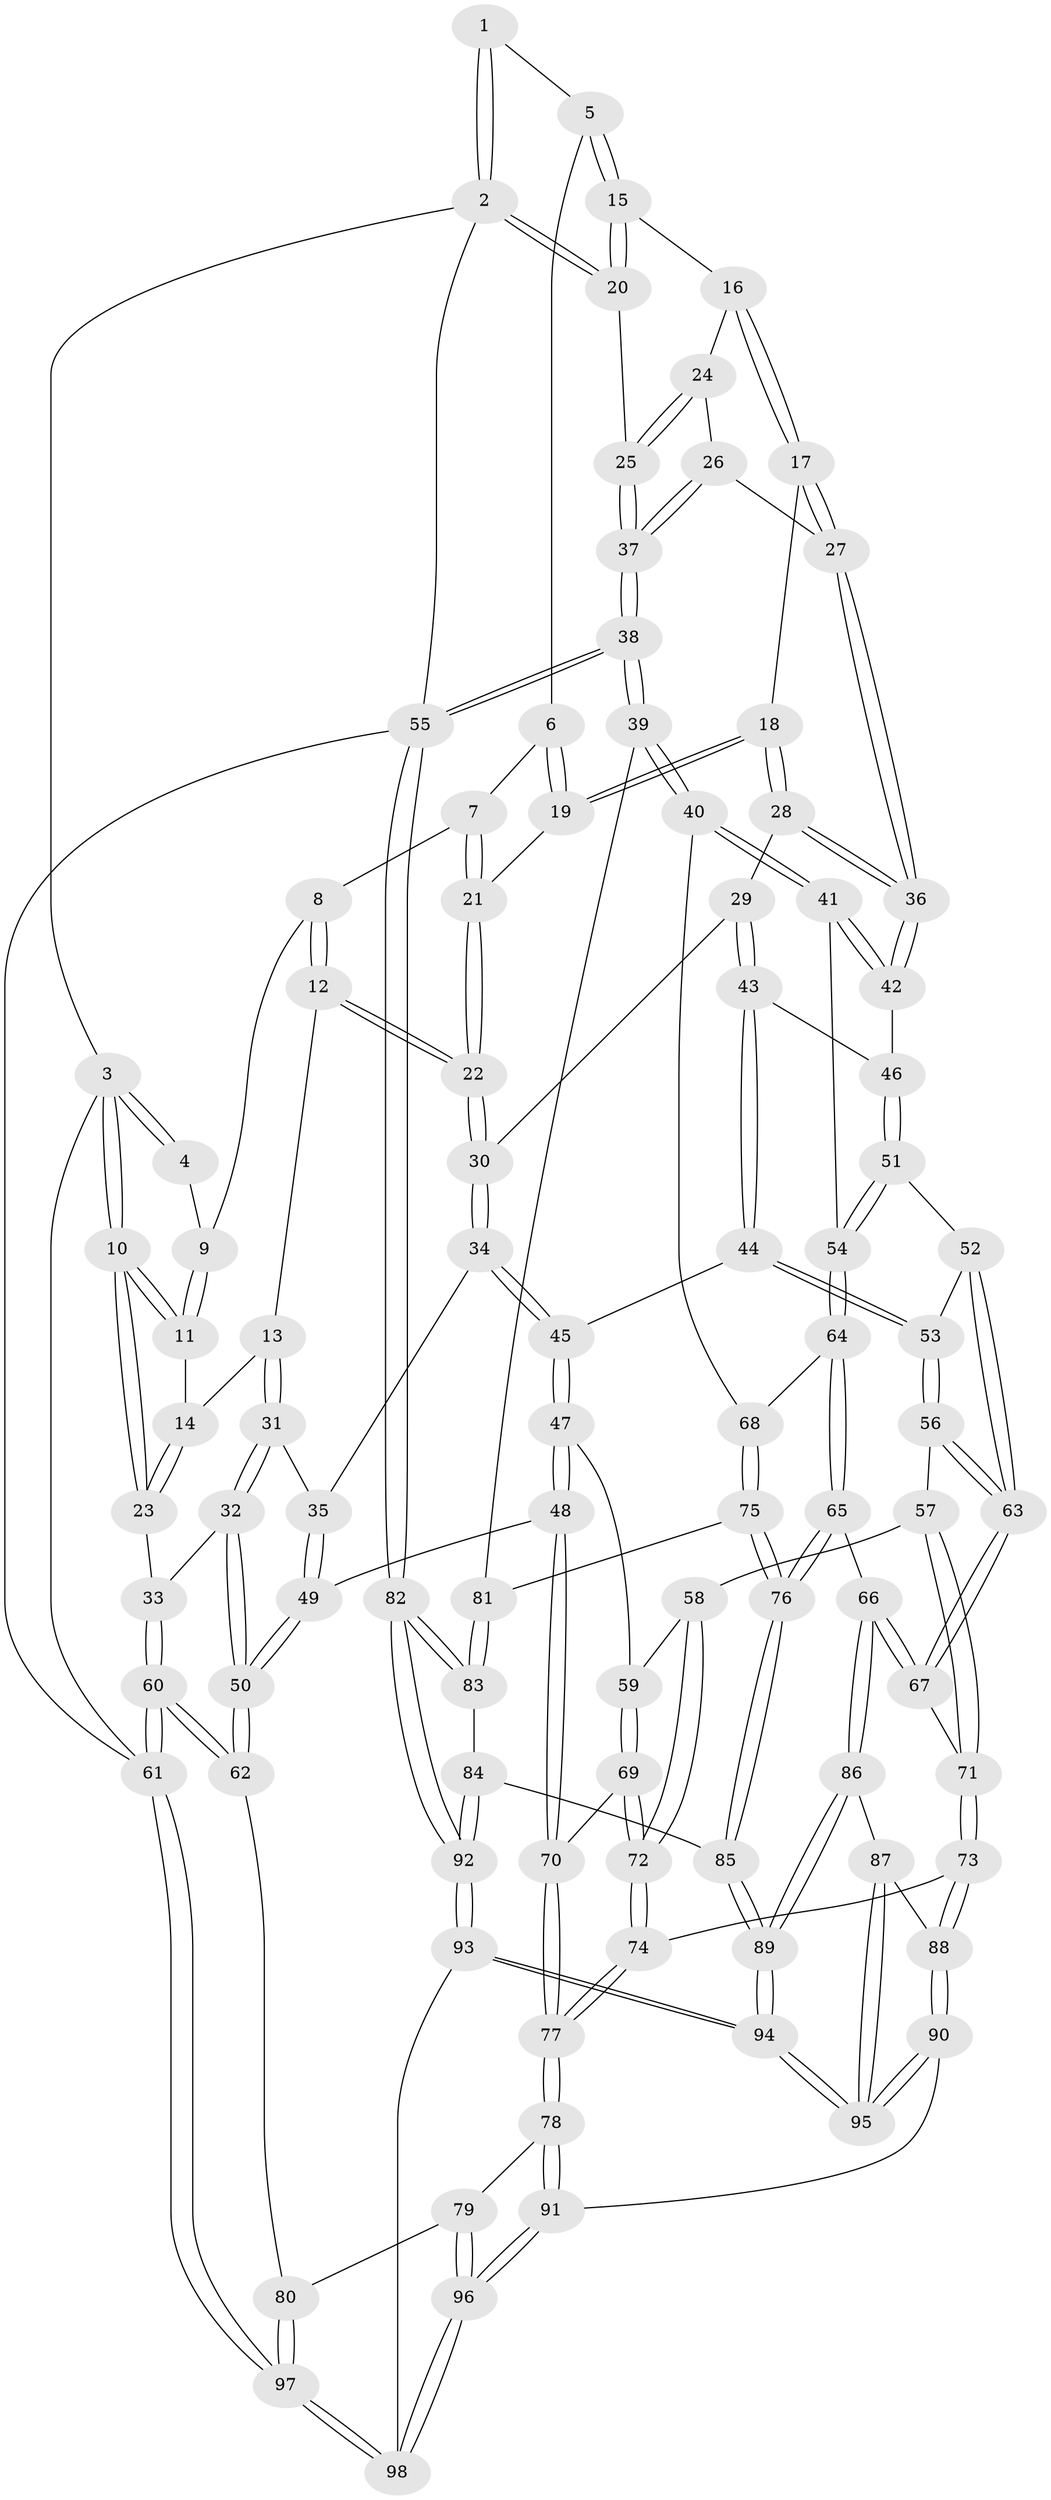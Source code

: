 // coarse degree distribution, {4: 0.5714285714285714, 3: 0.3877551020408163, 5: 0.02040816326530612, 6: 0.02040816326530612}
// Generated by graph-tools (version 1.1) at 2025/38/03/04/25 23:38:22]
// undirected, 98 vertices, 242 edges
graph export_dot {
  node [color=gray90,style=filled];
  1 [pos="+0.699398177696254+0"];
  2 [pos="+1+0"];
  3 [pos="+0+0"];
  4 [pos="+0.43571834296920026+0"];
  5 [pos="+0.7428304811646492+0.034622264748371476"];
  6 [pos="+0.6071449406170935+0.1191227440609219"];
  7 [pos="+0.49366746291076635+0.056866779449991973"];
  8 [pos="+0.4653449972048365+0"];
  9 [pos="+0.43499977762317066+0"];
  10 [pos="+0+0"];
  11 [pos="+0.27672863634920813+0.08994176174105338"];
  12 [pos="+0.34029850999336847+0.2602898026541734"];
  13 [pos="+0.2685639209809189+0.2309977904737765"];
  14 [pos="+0.24865567623763082+0.163052561759192"];
  15 [pos="+0.7824044296107998+0.12015399782601636"];
  16 [pos="+0.7892223377900431+0.15589142734377562"];
  17 [pos="+0.6745061631281302+0.26085860534073624"];
  18 [pos="+0.6549069247092164+0.2731168439724398"];
  19 [pos="+0.6331861827449743+0.25204148620716094"];
  20 [pos="+1+0"];
  21 [pos="+0.49312842668629997+0.1842176822674617"];
  22 [pos="+0.3751109365209073+0.2810734568013493"];
  23 [pos="+0+0"];
  24 [pos="+0.8245043491386284+0.17417365764732337"];
  25 [pos="+1+0.16852379706236442"];
  26 [pos="+0.8748890700917881+0.34081456256919074"];
  27 [pos="+0.8529169803946757+0.35206840230095776"];
  28 [pos="+0.6447424657491827+0.3115597029414857"];
  29 [pos="+0.6151346134781271+0.3322342315879509"];
  30 [pos="+0.3881661753209169+0.31035141305812564"];
  31 [pos="+0.0927071080138309+0.38284441162086413"];
  32 [pos="+0.0878060137960989+0.3834452286575264"];
  33 [pos="+0+0.33783085585335826"];
  34 [pos="+0.3893438493470227+0.37193767878476364"];
  35 [pos="+0.17485552454775544+0.43460009959800583"];
  36 [pos="+0.7533268253230089+0.4530743518948422"];
  37 [pos="+1+0.43212213956511775"];
  38 [pos="+1+0.5425732722335732"];
  39 [pos="+1+0.588874744906227"];
  40 [pos="+0.9962904912326176+0.5845686502844372"];
  41 [pos="+0.7668692474809888+0.5049220671149507"];
  42 [pos="+0.7556544475604632+0.47769134843857086"];
  43 [pos="+0.536686535756238+0.47265042446598005"];
  44 [pos="+0.5107224398133051+0.488639093741148"];
  45 [pos="+0.41803054471964163+0.4829357241928344"];
  46 [pos="+0.5850025519656892+0.48609413890545916"];
  47 [pos="+0.3813773731636126+0.5254413115614546"];
  48 [pos="+0.33075225321150203+0.569090916702184"];
  49 [pos="+0.3049941243504767+0.5678054509859634"];
  50 [pos="+0.12935505202122302+0.6909711041258492"];
  51 [pos="+0.6671251259780908+0.5783760859620327"];
  52 [pos="+0.6227031574529829+0.5989666105505034"];
  53 [pos="+0.5515172759829907+0.5761581190462559"];
  54 [pos="+0.719076561091654+0.5725956410563695"];
  55 [pos="+1+1"];
  56 [pos="+0.5356487183975125+0.6206892553320819"];
  57 [pos="+0.5212033689978238+0.6354864423672058"];
  58 [pos="+0.5095243072178522+0.6406597347481682"];
  59 [pos="+0.4970259081104118+0.6357661257983965"];
  60 [pos="+0+0.840121000562644"];
  61 [pos="+0+1"];
  62 [pos="+0.06924562598018327+0.7849596711212131"];
  63 [pos="+0.6138211750469835+0.6906294135428963"];
  64 [pos="+0.7219740143277362+0.6004843290887564"];
  65 [pos="+0.6364053612953897+0.7498979723886778"];
  66 [pos="+0.6303403915718737+0.7502084534473634"];
  67 [pos="+0.627481906975887+0.7492374818502091"];
  68 [pos="+0.7643875133574205+0.6631203013543675"];
  69 [pos="+0.4075350205866626+0.6576029802758848"];
  70 [pos="+0.34977569160211397+0.6175189968253143"];
  71 [pos="+0.5819783082147018+0.756406532246013"];
  72 [pos="+0.4715563409026404+0.7258220418476728"];
  73 [pos="+0.49853730086482195+0.7854279965111322"];
  74 [pos="+0.48840066516475505+0.7795792191513556"];
  75 [pos="+0.7715828367767863+0.7607853366635859"];
  76 [pos="+0.7576489783725072+0.7867103149461587"];
  77 [pos="+0.3281939805508412+0.8013614888280446"];
  78 [pos="+0.29535130493221007+0.8319107568864283"];
  79 [pos="+0.261748056183787+0.8476670389232317"];
  80 [pos="+0.2218538012098395+0.8512119901249507"];
  81 [pos="+1+0.609130009399254"];
  82 [pos="+1+1"];
  83 [pos="+0.9099876568690561+0.8254622216362912"];
  84 [pos="+0.7910893691336441+0.8123776606389007"];
  85 [pos="+0.7647082794734371+0.8015358226119382"];
  86 [pos="+0.6229015027059402+0.9027292951629675"];
  87 [pos="+0.5404175259101637+0.8789204208490587"];
  88 [pos="+0.5030885845390961+0.862113669480695"];
  89 [pos="+0.6934120068391234+1"];
  90 [pos="+0.4686779894582327+0.9254264126038044"];
  91 [pos="+0.46074197529252137+0.9303667411061358"];
  92 [pos="+1+1"];
  93 [pos="+0.7451447553213864+1"];
  94 [pos="+0.7011586684862386+1"];
  95 [pos="+0.5769889207932823+0.9957940993276498"];
  96 [pos="+0.40061283987911117+1"];
  97 [pos="+0.23651602050155118+1"];
  98 [pos="+0.3889444076060949+1"];
  1 -- 2;
  1 -- 2;
  1 -- 5;
  2 -- 3;
  2 -- 20;
  2 -- 20;
  2 -- 55;
  3 -- 4;
  3 -- 4;
  3 -- 10;
  3 -- 10;
  3 -- 61;
  4 -- 9;
  5 -- 6;
  5 -- 15;
  5 -- 15;
  6 -- 7;
  6 -- 19;
  6 -- 19;
  7 -- 8;
  7 -- 21;
  7 -- 21;
  8 -- 9;
  8 -- 12;
  8 -- 12;
  9 -- 11;
  9 -- 11;
  10 -- 11;
  10 -- 11;
  10 -- 23;
  10 -- 23;
  11 -- 14;
  12 -- 13;
  12 -- 22;
  12 -- 22;
  13 -- 14;
  13 -- 31;
  13 -- 31;
  14 -- 23;
  14 -- 23;
  15 -- 16;
  15 -- 20;
  15 -- 20;
  16 -- 17;
  16 -- 17;
  16 -- 24;
  17 -- 18;
  17 -- 27;
  17 -- 27;
  18 -- 19;
  18 -- 19;
  18 -- 28;
  18 -- 28;
  19 -- 21;
  20 -- 25;
  21 -- 22;
  21 -- 22;
  22 -- 30;
  22 -- 30;
  23 -- 33;
  24 -- 25;
  24 -- 25;
  24 -- 26;
  25 -- 37;
  25 -- 37;
  26 -- 27;
  26 -- 37;
  26 -- 37;
  27 -- 36;
  27 -- 36;
  28 -- 29;
  28 -- 36;
  28 -- 36;
  29 -- 30;
  29 -- 43;
  29 -- 43;
  30 -- 34;
  30 -- 34;
  31 -- 32;
  31 -- 32;
  31 -- 35;
  32 -- 33;
  32 -- 50;
  32 -- 50;
  33 -- 60;
  33 -- 60;
  34 -- 35;
  34 -- 45;
  34 -- 45;
  35 -- 49;
  35 -- 49;
  36 -- 42;
  36 -- 42;
  37 -- 38;
  37 -- 38;
  38 -- 39;
  38 -- 39;
  38 -- 55;
  38 -- 55;
  39 -- 40;
  39 -- 40;
  39 -- 81;
  40 -- 41;
  40 -- 41;
  40 -- 68;
  41 -- 42;
  41 -- 42;
  41 -- 54;
  42 -- 46;
  43 -- 44;
  43 -- 44;
  43 -- 46;
  44 -- 45;
  44 -- 53;
  44 -- 53;
  45 -- 47;
  45 -- 47;
  46 -- 51;
  46 -- 51;
  47 -- 48;
  47 -- 48;
  47 -- 59;
  48 -- 49;
  48 -- 70;
  48 -- 70;
  49 -- 50;
  49 -- 50;
  50 -- 62;
  50 -- 62;
  51 -- 52;
  51 -- 54;
  51 -- 54;
  52 -- 53;
  52 -- 63;
  52 -- 63;
  53 -- 56;
  53 -- 56;
  54 -- 64;
  54 -- 64;
  55 -- 82;
  55 -- 82;
  55 -- 61;
  56 -- 57;
  56 -- 63;
  56 -- 63;
  57 -- 58;
  57 -- 71;
  57 -- 71;
  58 -- 59;
  58 -- 72;
  58 -- 72;
  59 -- 69;
  59 -- 69;
  60 -- 61;
  60 -- 61;
  60 -- 62;
  60 -- 62;
  61 -- 97;
  61 -- 97;
  62 -- 80;
  63 -- 67;
  63 -- 67;
  64 -- 65;
  64 -- 65;
  64 -- 68;
  65 -- 66;
  65 -- 76;
  65 -- 76;
  66 -- 67;
  66 -- 67;
  66 -- 86;
  66 -- 86;
  67 -- 71;
  68 -- 75;
  68 -- 75;
  69 -- 70;
  69 -- 72;
  69 -- 72;
  70 -- 77;
  70 -- 77;
  71 -- 73;
  71 -- 73;
  72 -- 74;
  72 -- 74;
  73 -- 74;
  73 -- 88;
  73 -- 88;
  74 -- 77;
  74 -- 77;
  75 -- 76;
  75 -- 76;
  75 -- 81;
  76 -- 85;
  76 -- 85;
  77 -- 78;
  77 -- 78;
  78 -- 79;
  78 -- 91;
  78 -- 91;
  79 -- 80;
  79 -- 96;
  79 -- 96;
  80 -- 97;
  80 -- 97;
  81 -- 83;
  81 -- 83;
  82 -- 83;
  82 -- 83;
  82 -- 92;
  82 -- 92;
  83 -- 84;
  84 -- 85;
  84 -- 92;
  84 -- 92;
  85 -- 89;
  85 -- 89;
  86 -- 87;
  86 -- 89;
  86 -- 89;
  87 -- 88;
  87 -- 95;
  87 -- 95;
  88 -- 90;
  88 -- 90;
  89 -- 94;
  89 -- 94;
  90 -- 91;
  90 -- 95;
  90 -- 95;
  91 -- 96;
  91 -- 96;
  92 -- 93;
  92 -- 93;
  93 -- 94;
  93 -- 94;
  93 -- 98;
  94 -- 95;
  94 -- 95;
  96 -- 98;
  96 -- 98;
  97 -- 98;
  97 -- 98;
}
